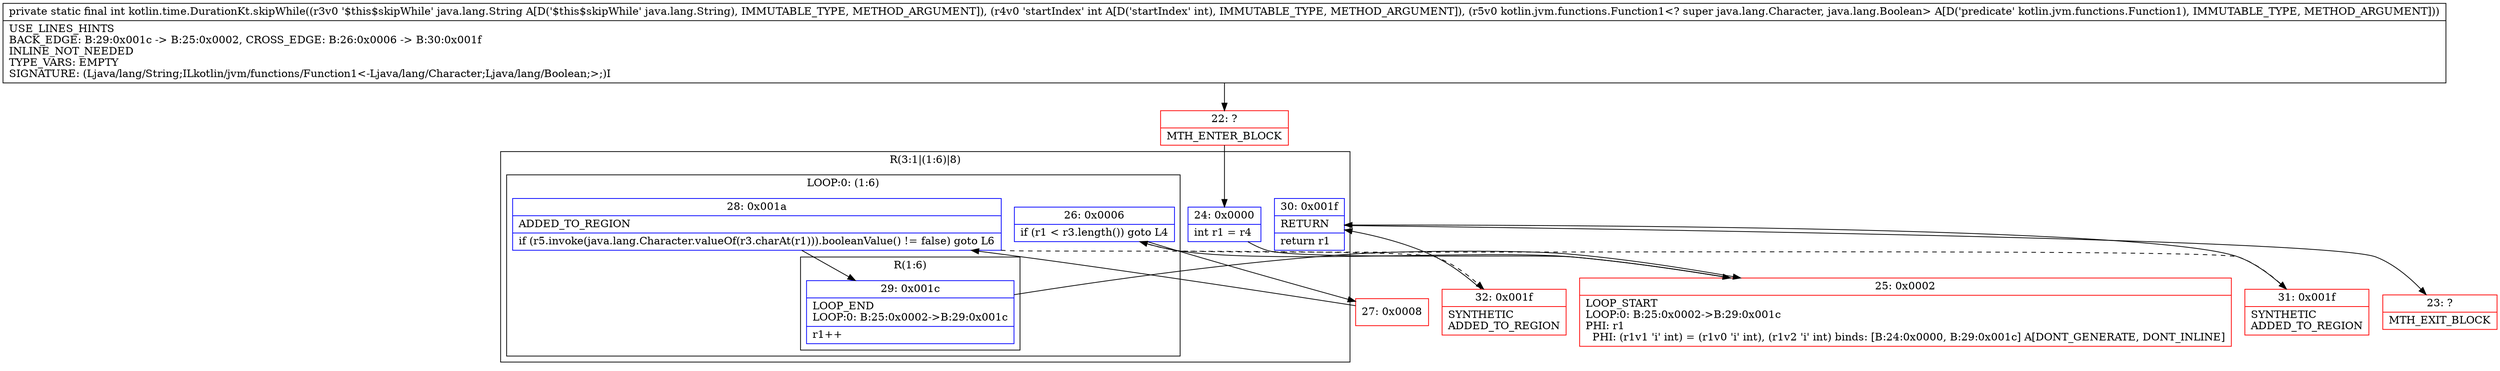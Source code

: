digraph "CFG forkotlin.time.DurationKt.skipWhile(Ljava\/lang\/String;ILkotlin\/jvm\/functions\/Function1;)I" {
subgraph cluster_Region_553872647 {
label = "R(3:1|(1:6)|8)";
node [shape=record,color=blue];
Node_24 [shape=record,label="{24\:\ 0x0000|int r1 = r4\l}"];
subgraph cluster_LoopRegion_1578867797 {
label = "LOOP:0: (1:6)";
node [shape=record,color=blue];
Node_26 [shape=record,label="{26\:\ 0x0006|if (r1 \< r3.length()) goto L4\l}"];
Node_28 [shape=record,label="{28\:\ 0x001a|ADDED_TO_REGION\l|if (r5.invoke(java.lang.Character.valueOf(r3.charAt(r1))).booleanValue() != false) goto L6\l}"];
subgraph cluster_Region_914901279 {
label = "R(1:6)";
node [shape=record,color=blue];
Node_29 [shape=record,label="{29\:\ 0x001c|LOOP_END\lLOOP:0: B:25:0x0002\-\>B:29:0x001c\l|r1++\l}"];
}
}
Node_30 [shape=record,label="{30\:\ 0x001f|RETURN\l|return r1\l}"];
}
Node_22 [shape=record,color=red,label="{22\:\ ?|MTH_ENTER_BLOCK\l}"];
Node_25 [shape=record,color=red,label="{25\:\ 0x0002|LOOP_START\lLOOP:0: B:25:0x0002\-\>B:29:0x001c\lPHI: r1 \l  PHI: (r1v1 'i' int) = (r1v0 'i' int), (r1v2 'i' int) binds: [B:24:0x0000, B:29:0x001c] A[DONT_GENERATE, DONT_INLINE]\l}"];
Node_27 [shape=record,color=red,label="{27\:\ 0x0008}"];
Node_32 [shape=record,color=red,label="{32\:\ 0x001f|SYNTHETIC\lADDED_TO_REGION\l}"];
Node_23 [shape=record,color=red,label="{23\:\ ?|MTH_EXIT_BLOCK\l}"];
Node_31 [shape=record,color=red,label="{31\:\ 0x001f|SYNTHETIC\lADDED_TO_REGION\l}"];
MethodNode[shape=record,label="{private static final int kotlin.time.DurationKt.skipWhile((r3v0 '$this$skipWhile' java.lang.String A[D('$this$skipWhile' java.lang.String), IMMUTABLE_TYPE, METHOD_ARGUMENT]), (r4v0 'startIndex' int A[D('startIndex' int), IMMUTABLE_TYPE, METHOD_ARGUMENT]), (r5v0 kotlin.jvm.functions.Function1\<? super java.lang.Character, java.lang.Boolean\> A[D('predicate' kotlin.jvm.functions.Function1), IMMUTABLE_TYPE, METHOD_ARGUMENT]))  | USE_LINES_HINTS\lBACK_EDGE: B:29:0x001c \-\> B:25:0x0002, CROSS_EDGE: B:26:0x0006 \-\> B:30:0x001f\lINLINE_NOT_NEEDED\lTYPE_VARS: EMPTY\lSIGNATURE: (Ljava\/lang\/String;ILkotlin\/jvm\/functions\/Function1\<\-Ljava\/lang\/Character;Ljava\/lang\/Boolean;\>;)I\l}"];
MethodNode -> Node_22;Node_24 -> Node_25;
Node_26 -> Node_27;
Node_26 -> Node_31[style=dashed];
Node_28 -> Node_29;
Node_28 -> Node_32[style=dashed];
Node_29 -> Node_25;
Node_30 -> Node_23;
Node_22 -> Node_24;
Node_25 -> Node_26;
Node_27 -> Node_28;
Node_32 -> Node_30;
Node_31 -> Node_30;
}

